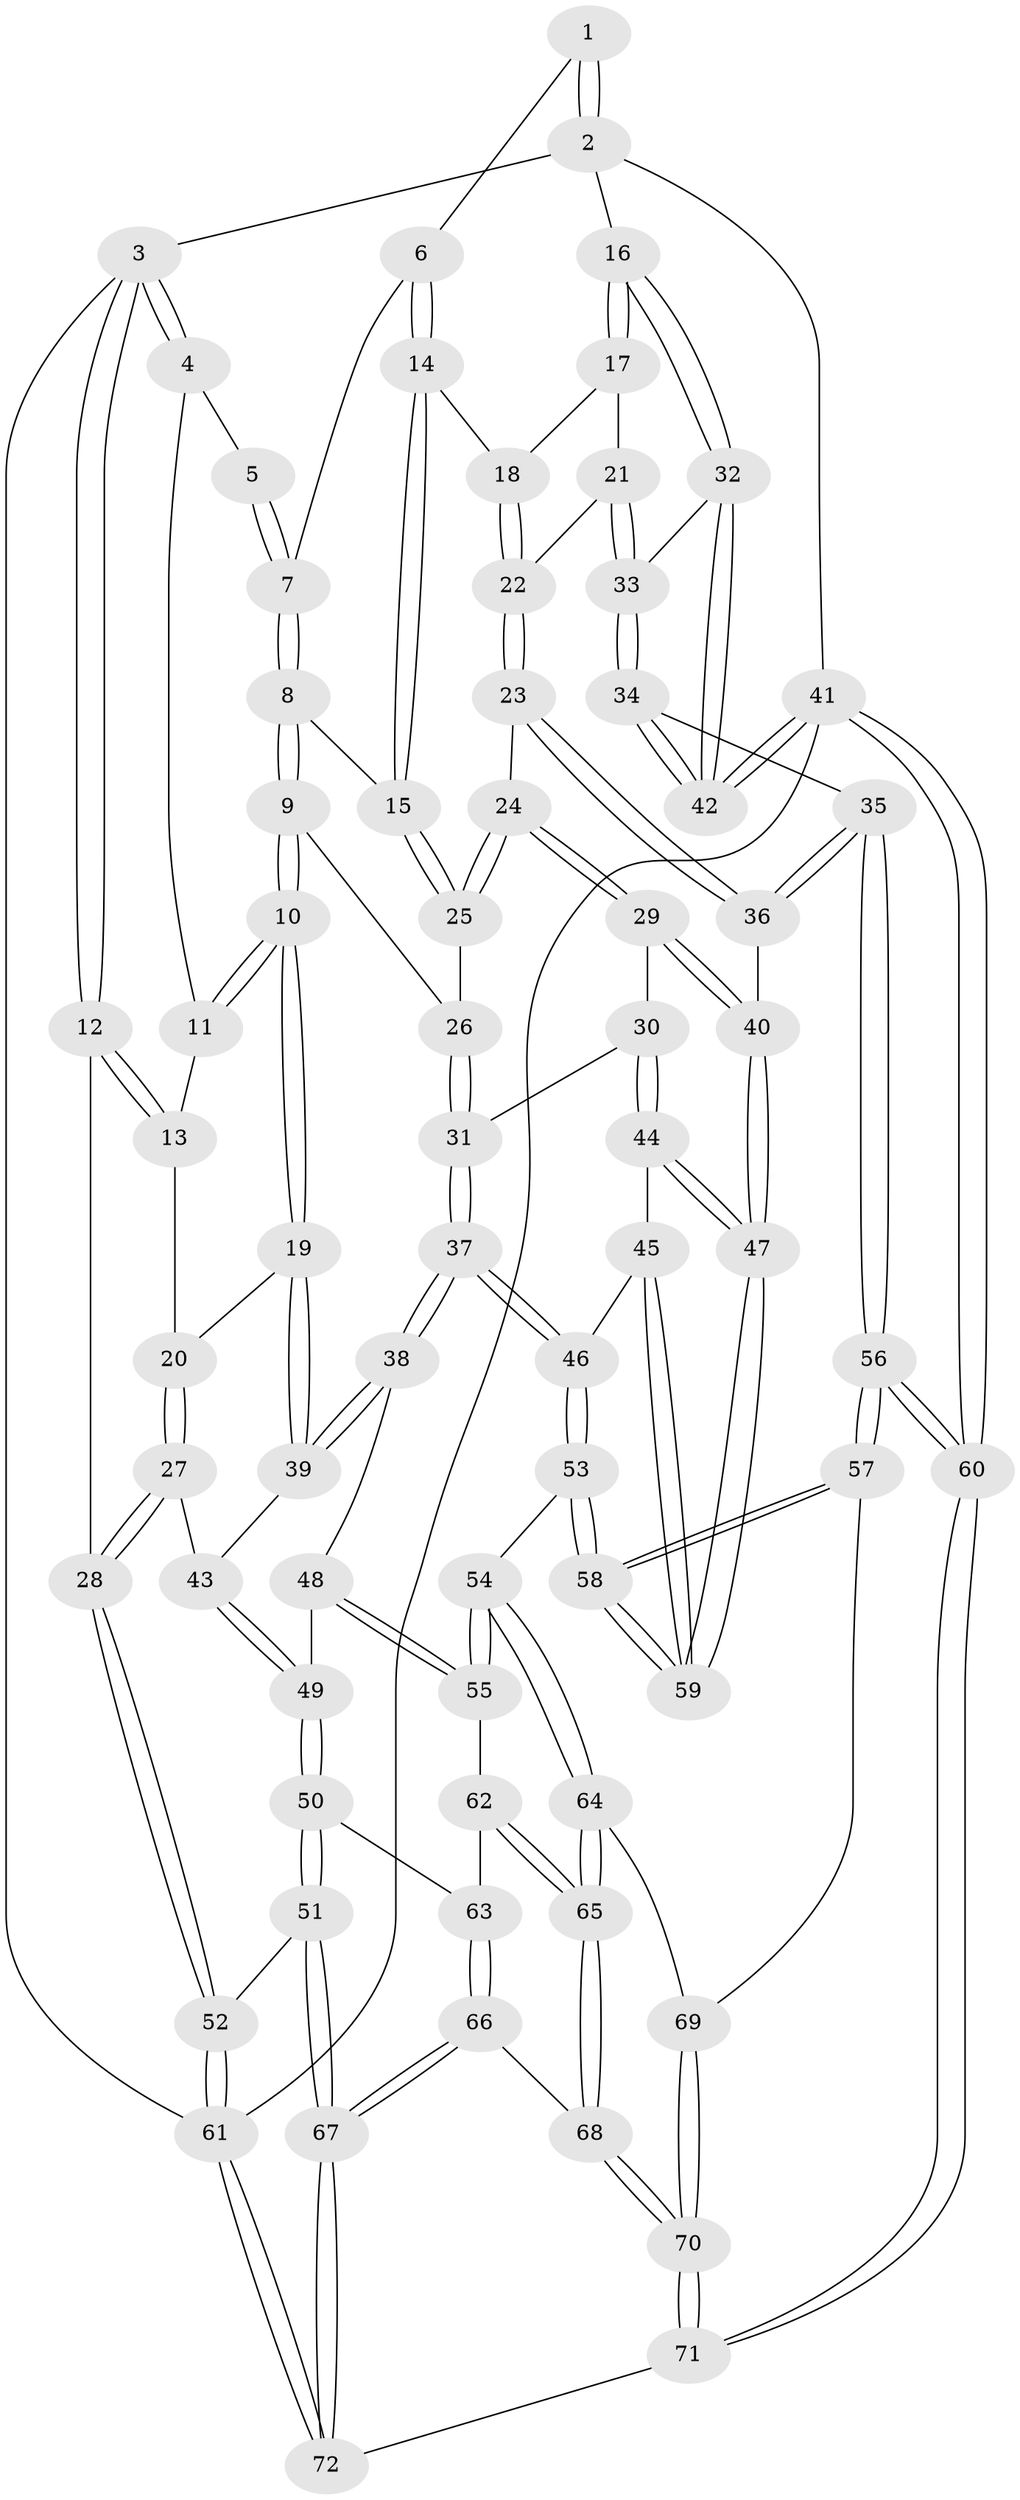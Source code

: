 // coarse degree distribution, {4: 0.627906976744186, 6: 0.06976744186046512, 5: 0.23255813953488372, 3: 0.046511627906976744, 8: 0.023255813953488372}
// Generated by graph-tools (version 1.1) at 2025/52/02/27/25 19:52:38]
// undirected, 72 vertices, 177 edges
graph export_dot {
graph [start="1"]
  node [color=gray90,style=filled];
  1 [pos="+0.8071347050594676+0"];
  2 [pos="+1+0"];
  3 [pos="+0+0"];
  4 [pos="+0.3027894264571797+0"];
  5 [pos="+0.4363096200982323+0"];
  6 [pos="+0.6589180483168994+0.10450528005786988"];
  7 [pos="+0.4910468378938584+0"];
  8 [pos="+0.46590556066039013+0.18536563968978612"];
  9 [pos="+0.39385802031744915+0.26288074945877155"];
  10 [pos="+0.3837468984128507+0.26681694682267465"];
  11 [pos="+0.2518324876406421+0.03831712057436652"];
  12 [pos="+0+0.2317871699521052"];
  13 [pos="+0.12577291565205756+0.1358624846641011"];
  14 [pos="+0.6760809479641957+0.1568690146042307"];
  15 [pos="+0.6645845125631156+0.16952749679672327"];
  16 [pos="+1+0"];
  17 [pos="+1+0"];
  18 [pos="+0.7400702013147878+0.15955625219584046"];
  19 [pos="+0.36421917103993023+0.29538565921694904"];
  20 [pos="+0.2578134245155702+0.2858049064353425"];
  21 [pos="+0.8589358426291549+0.30958782308302535"];
  22 [pos="+0.8354206021636595+0.3147730102557819"];
  23 [pos="+0.806118606880039+0.3472569634203979"];
  24 [pos="+0.7076043606891335+0.36014313321407626"];
  25 [pos="+0.6558966445367566+0.2267120900895467"];
  26 [pos="+0.5518259460521042+0.32193299962844"];
  27 [pos="+0.008468205224315888+0.36010506882163196"];
  28 [pos="+0+0.3498927708668165"];
  29 [pos="+0.6889866908471002+0.37963304206813525"];
  30 [pos="+0.6394165058601344+0.4199053126225127"];
  31 [pos="+0.6104480658282655+0.4127876694109313"];
  32 [pos="+1+0.31428823612994566"];
  33 [pos="+0.9647714872956823+0.3574017973223782"];
  34 [pos="+0.9056389163619393+0.5027339138584099"];
  35 [pos="+0.8473170116419989+0.5063723752943545"];
  36 [pos="+0.8391325702217395+0.5021546797682468"];
  37 [pos="+0.4607616402026781+0.4960545526073483"];
  38 [pos="+0.4144413245371773+0.47076907114326066"];
  39 [pos="+0.361701604018599+0.34988068440860304"];
  40 [pos="+0.8072285885635001+0.5092331572368823"];
  41 [pos="+1+1"];
  42 [pos="+1+0.6852253438890636"];
  43 [pos="+0.21237027280902915+0.45468589011121463"];
  44 [pos="+0.6691562942355012+0.5058584497753171"];
  45 [pos="+0.526688070914897+0.564741613957142"];
  46 [pos="+0.4974286968341435+0.569708610857813"];
  47 [pos="+0.703509968147103+0.5467837204840312"];
  48 [pos="+0.38416977212099973+0.501120323806599"];
  49 [pos="+0.22495148955286812+0.5662102323212356"];
  50 [pos="+0.20470928067119487+0.6128926983738964"];
  51 [pos="+0.06575977212885886+0.6286458677229785"];
  52 [pos="+0+0.5411163309981104"];
  53 [pos="+0.4968917667390713+0.6336971534052523"];
  54 [pos="+0.47119219120669464+0.6765028949148533"];
  55 [pos="+0.34828723916203547+0.6396625254670896"];
  56 [pos="+0.8417351107889252+0.8267117892206997"];
  57 [pos="+0.7087391233230214+0.7011777138385761"];
  58 [pos="+0.6960308035906956+0.675715431229472"];
  59 [pos="+0.6942688489011539+0.607881043968681"];
  60 [pos="+1+1"];
  61 [pos="+0+1"];
  62 [pos="+0.30651873928119666+0.6545264101514646"];
  63 [pos="+0.2586621281376896+0.6659248662599855"];
  64 [pos="+0.4709617205874815+0.6938964642673806"];
  65 [pos="+0.4218007117748671+0.7646004999291663"];
  66 [pos="+0.27705226479891093+0.8374899186217141"];
  67 [pos="+0.1797177212005273+1"];
  68 [pos="+0.40929383624494386+0.7870916841670396"];
  69 [pos="+0.5530832671512337+0.7621662333097265"];
  70 [pos="+0.5574920980447418+0.930253074393032"];
  71 [pos="+0.6191013115217553+1"];
  72 [pos="+0.1330472519511514+1"];
  1 -- 2;
  1 -- 2;
  1 -- 6;
  2 -- 3;
  2 -- 16;
  2 -- 41;
  3 -- 4;
  3 -- 4;
  3 -- 12;
  3 -- 12;
  3 -- 61;
  4 -- 5;
  4 -- 11;
  5 -- 7;
  5 -- 7;
  6 -- 7;
  6 -- 14;
  6 -- 14;
  7 -- 8;
  7 -- 8;
  8 -- 9;
  8 -- 9;
  8 -- 15;
  9 -- 10;
  9 -- 10;
  9 -- 26;
  10 -- 11;
  10 -- 11;
  10 -- 19;
  10 -- 19;
  11 -- 13;
  12 -- 13;
  12 -- 13;
  12 -- 28;
  13 -- 20;
  14 -- 15;
  14 -- 15;
  14 -- 18;
  15 -- 25;
  15 -- 25;
  16 -- 17;
  16 -- 17;
  16 -- 32;
  16 -- 32;
  17 -- 18;
  17 -- 21;
  18 -- 22;
  18 -- 22;
  19 -- 20;
  19 -- 39;
  19 -- 39;
  20 -- 27;
  20 -- 27;
  21 -- 22;
  21 -- 33;
  21 -- 33;
  22 -- 23;
  22 -- 23;
  23 -- 24;
  23 -- 36;
  23 -- 36;
  24 -- 25;
  24 -- 25;
  24 -- 29;
  24 -- 29;
  25 -- 26;
  26 -- 31;
  26 -- 31;
  27 -- 28;
  27 -- 28;
  27 -- 43;
  28 -- 52;
  28 -- 52;
  29 -- 30;
  29 -- 40;
  29 -- 40;
  30 -- 31;
  30 -- 44;
  30 -- 44;
  31 -- 37;
  31 -- 37;
  32 -- 33;
  32 -- 42;
  32 -- 42;
  33 -- 34;
  33 -- 34;
  34 -- 35;
  34 -- 42;
  34 -- 42;
  35 -- 36;
  35 -- 36;
  35 -- 56;
  35 -- 56;
  36 -- 40;
  37 -- 38;
  37 -- 38;
  37 -- 46;
  37 -- 46;
  38 -- 39;
  38 -- 39;
  38 -- 48;
  39 -- 43;
  40 -- 47;
  40 -- 47;
  41 -- 42;
  41 -- 42;
  41 -- 60;
  41 -- 60;
  41 -- 61;
  43 -- 49;
  43 -- 49;
  44 -- 45;
  44 -- 47;
  44 -- 47;
  45 -- 46;
  45 -- 59;
  45 -- 59;
  46 -- 53;
  46 -- 53;
  47 -- 59;
  47 -- 59;
  48 -- 49;
  48 -- 55;
  48 -- 55;
  49 -- 50;
  49 -- 50;
  50 -- 51;
  50 -- 51;
  50 -- 63;
  51 -- 52;
  51 -- 67;
  51 -- 67;
  52 -- 61;
  52 -- 61;
  53 -- 54;
  53 -- 58;
  53 -- 58;
  54 -- 55;
  54 -- 55;
  54 -- 64;
  54 -- 64;
  55 -- 62;
  56 -- 57;
  56 -- 57;
  56 -- 60;
  56 -- 60;
  57 -- 58;
  57 -- 58;
  57 -- 69;
  58 -- 59;
  58 -- 59;
  60 -- 71;
  60 -- 71;
  61 -- 72;
  61 -- 72;
  62 -- 63;
  62 -- 65;
  62 -- 65;
  63 -- 66;
  63 -- 66;
  64 -- 65;
  64 -- 65;
  64 -- 69;
  65 -- 68;
  65 -- 68;
  66 -- 67;
  66 -- 67;
  66 -- 68;
  67 -- 72;
  67 -- 72;
  68 -- 70;
  68 -- 70;
  69 -- 70;
  69 -- 70;
  70 -- 71;
  70 -- 71;
  71 -- 72;
}
